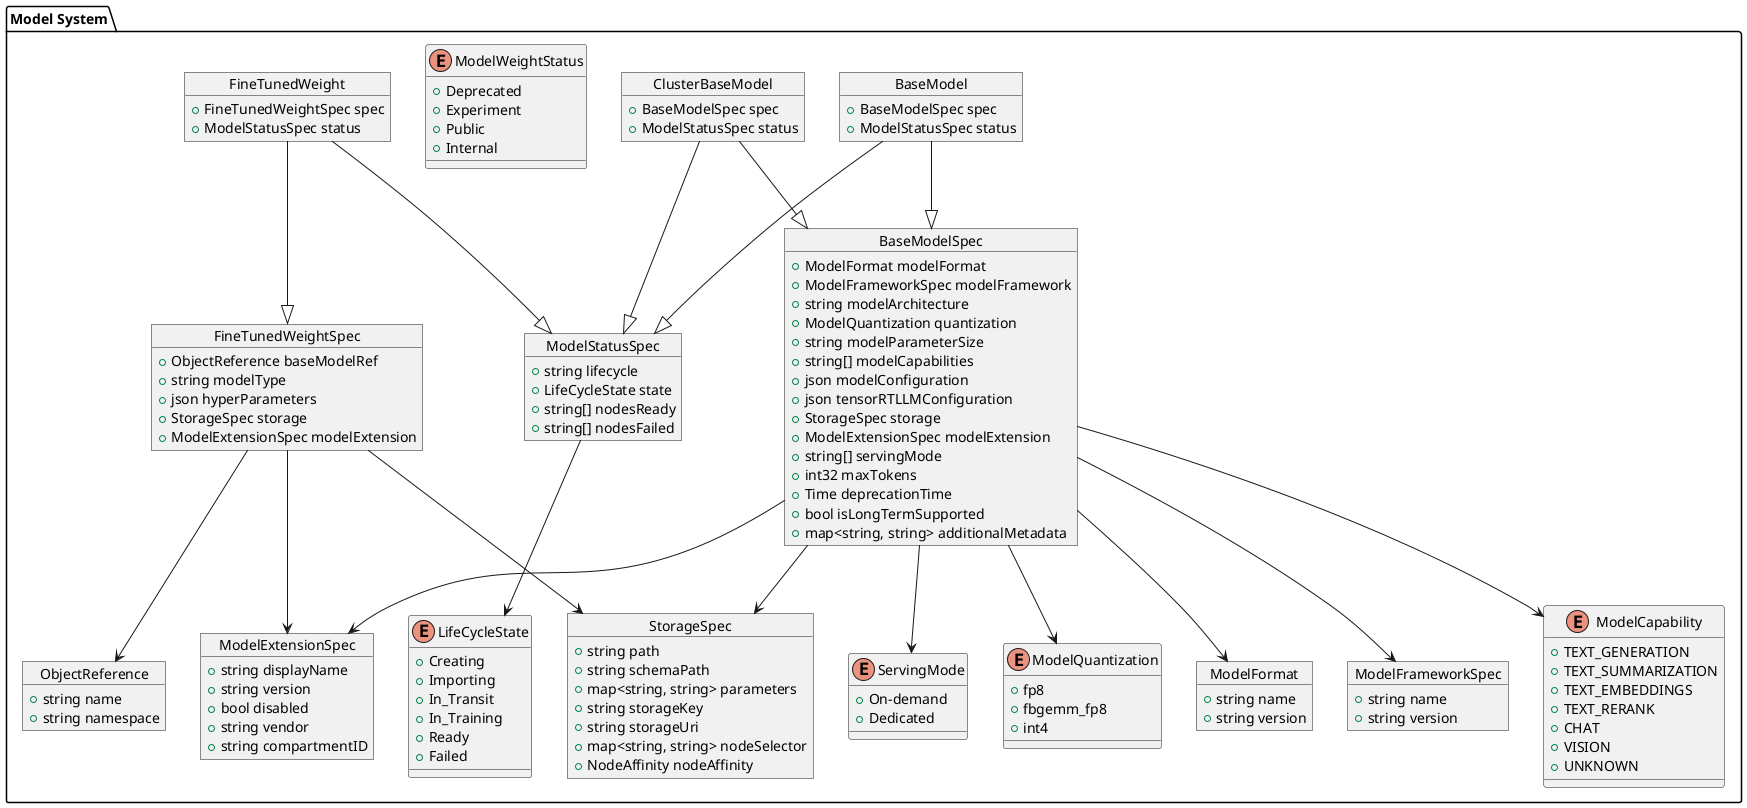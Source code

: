 @startuml Model
package "Model System" {
  object ClusterBaseModel {
    + BaseModelSpec spec
    + ModelStatusSpec status
  }
  
  object BaseModel {
    + BaseModelSpec spec
    + ModelStatusSpec status
  }

  object BaseModelSpec {
    + ModelFormat modelFormat
    + ModelFrameworkSpec modelFramework
    + string modelArchitecture
    + ModelQuantization quantization
    + string modelParameterSize
    + string[] modelCapabilities
    + json modelConfiguration
    + json tensorRTLLMConfiguration
    + StorageSpec storage
    + ModelExtensionSpec modelExtension
    + string[] servingMode
    + int32 maxTokens
    + Time deprecationTime
    + bool isLongTermSupported
    + map<string, string> additionalMetadata
  }

  enum ServingMode {
    + On-demand
    + Dedicated
  }

  enum ModelQuantization {
    + fp8
    + fbgemm_fp8
    + int4
  }

  object ModelFormat {
    + string name
    + string version
  }

  object ModelFrameworkSpec {
    + string name
    + string version
  }

  enum ModelCapability {
    + TEXT_GENERATION
    + TEXT_SUMMARIZATION
    + TEXT_EMBEDDINGS
    + TEXT_RERANK
    + CHAT
    + VISION
    + UNKNOWN
  }

  enum LifeCycleState {
    + Creating
    + Importing
    + In_Transit
    + In_Training
    + Ready
    + Failed
  }

  enum ModelWeightStatus {
    + Deprecated
    + Experiment
    + Public
    + Internal
  }

  object StorageSpec {
    + string path
    + string schemaPath
    + map<string, string> parameters
    + string storageKey
    + string storageUri
    + map<string, string> nodeSelector
    + NodeAffinity nodeAffinity
  }

  object ModelExtensionSpec {
    + string displayName
    + string version
    + bool disabled
    + string vendor
    + string compartmentID
  }

  object ModelStatusSpec {
    + string lifecycle
    + LifeCycleState state
    + string[] nodesReady
    + string[] nodesFailed
  }

  object FineTunedWeight {
    + FineTunedWeightSpec spec
    + ModelStatusSpec status
  }

  object FineTunedWeightSpec {
    + ObjectReference baseModelRef
    + string modelType
    + json hyperParameters
    + StorageSpec storage
    + ModelExtensionSpec modelExtension
  }

  object ObjectReference {
    + string name
    + string namespace
  }

  ClusterBaseModel --|> BaseModelSpec
  BaseModel --|> BaseModelSpec
  BaseModelSpec --> ModelFormat
  BaseModelSpec --> ModelCapability
  BaseModelSpec --> ModelFrameworkSpec
  BaseModelSpec --> ServingMode
  BaseModelSpec --> ModelQuantization
  BaseModelSpec --> StorageSpec
  BaseModelSpec --> ModelExtensionSpec
  
  ClusterBaseModel --|> ModelStatusSpec
  BaseModel --|> ModelStatusSpec
  ModelStatusSpec --> LifeCycleState
  
  FineTunedWeight --|> FineTunedWeightSpec
  FineTunedWeight --|> ModelStatusSpec
  FineTunedWeightSpec --> ObjectReference
  FineTunedWeightSpec --> StorageSpec
  FineTunedWeightSpec --> ModelExtensionSpec
}
@enduml